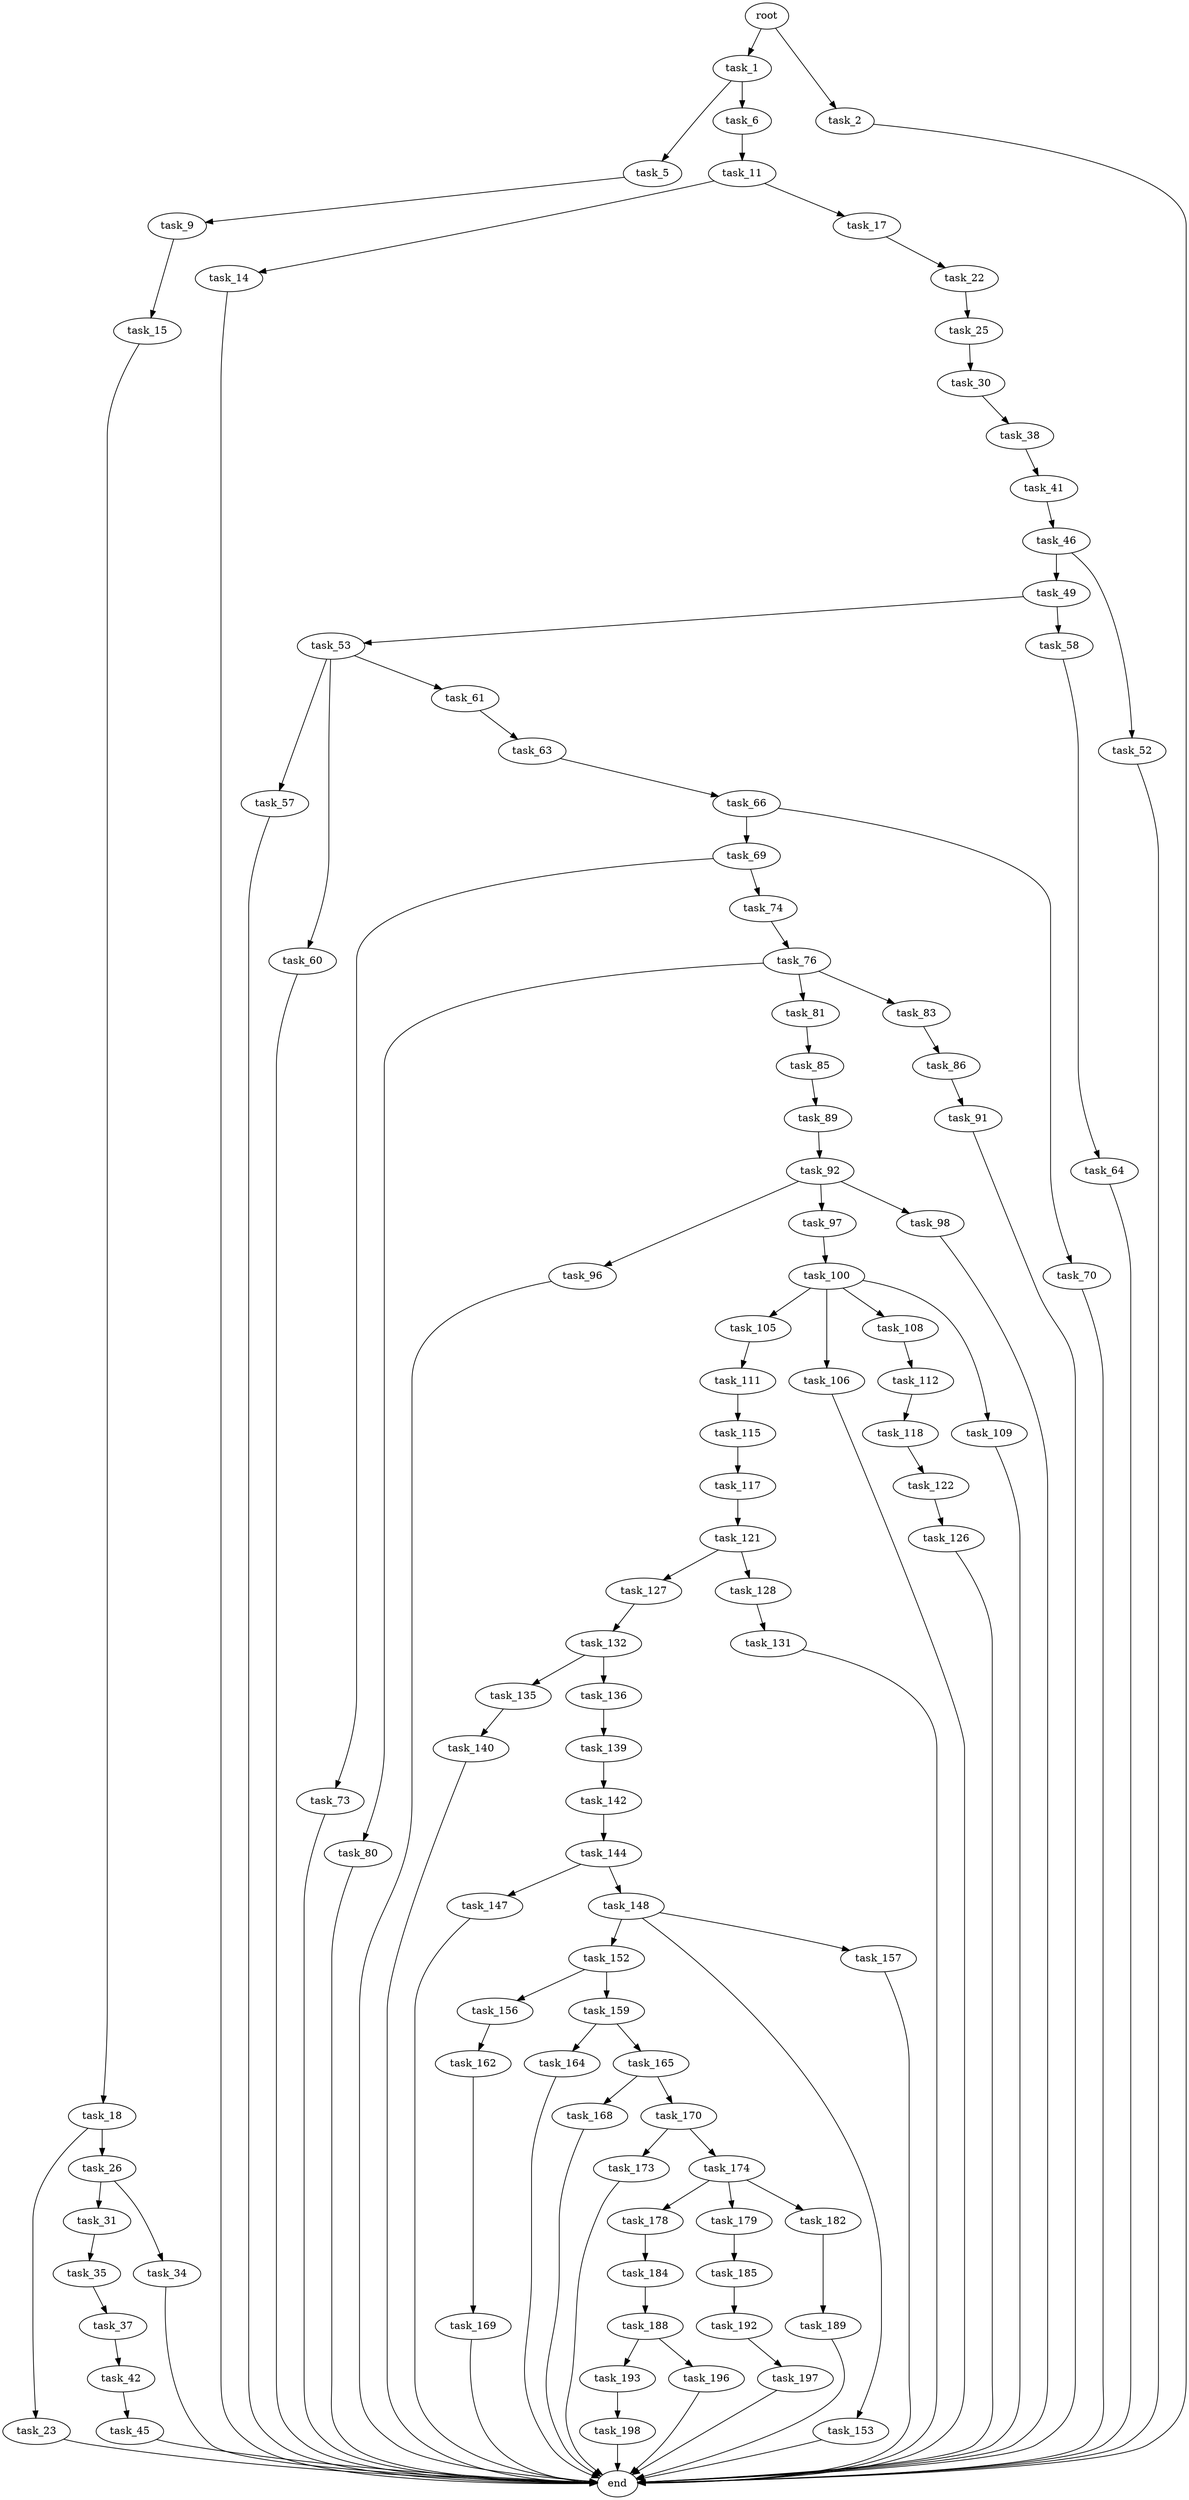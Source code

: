 digraph G {
  root [size="0.000000"];
  task_1 [size="1490562040.000000"];
  task_2 [size="11367010779.000000"];
  task_5 [size="1016206113.000000"];
  task_6 [size="26213239178.000000"];
  task_9 [size="1208850942.000000"];
  task_11 [size="6750866997.000000"];
  task_14 [size="4278421205.000000"];
  task_15 [size="10987868189.000000"];
  task_17 [size="10895120408.000000"];
  task_18 [size="6873677378.000000"];
  task_22 [size="692123491799.000000"];
  task_23 [size="239196590792.000000"];
  task_25 [size="35244047381.000000"];
  task_26 [size="13077869469.000000"];
  task_30 [size="28991029248.000000"];
  task_31 [size="142823482006.000000"];
  task_34 [size="199932944432.000000"];
  task_35 [size="68719476736.000000"];
  task_37 [size="8589934592.000000"];
  task_38 [size="272588456220.000000"];
  task_41 [size="549755813888.000000"];
  task_42 [size="368293445632.000000"];
  task_45 [size="163667451226.000000"];
  task_46 [size="9688231085.000000"];
  task_49 [size="553840102.000000"];
  task_52 [size="163753610115.000000"];
  task_53 [size="7472183566.000000"];
  task_57 [size="28991029248.000000"];
  task_58 [size="296570117953.000000"];
  task_60 [size="33107652686.000000"];
  task_61 [size="549755813888.000000"];
  task_63 [size="368293445632.000000"];
  task_64 [size="28991029248.000000"];
  task_66 [size="38700837670.000000"];
  task_69 [size="28991029248.000000"];
  task_70 [size="231928233984.000000"];
  task_73 [size="1331415092.000000"];
  task_74 [size="591466822519.000000"];
  task_76 [size="134217728000.000000"];
  task_80 [size="1936158660.000000"];
  task_81 [size="28991029248.000000"];
  task_83 [size="9374368450.000000"];
  task_85 [size="246958072593.000000"];
  task_86 [size="8310465080.000000"];
  task_89 [size="394156972008.000000"];
  task_91 [size="134217728000.000000"];
  task_92 [size="7954765339.000000"];
  task_96 [size="28991029248.000000"];
  task_97 [size="28991029248.000000"];
  task_98 [size="235532061927.000000"];
  task_100 [size="349452414246.000000"];
  task_105 [size="35151785749.000000"];
  task_106 [size="24100514045.000000"];
  task_108 [size="14581177583.000000"];
  task_109 [size="52861666422.000000"];
  task_111 [size="5627406135.000000"];
  task_112 [size="2149721235.000000"];
  task_115 [size="36769890819.000000"];
  task_117 [size="11957585042.000000"];
  task_118 [size="8589934592.000000"];
  task_121 [size="2367248225.000000"];
  task_122 [size="421582427558.000000"];
  task_126 [size="41490129268.000000"];
  task_127 [size="6926581591.000000"];
  task_128 [size="273512945239.000000"];
  task_131 [size="68719476736.000000"];
  task_132 [size="1073741824000.000000"];
  task_135 [size="231544451549.000000"];
  task_136 [size="25487896802.000000"];
  task_139 [size="19601294884.000000"];
  task_140 [size="572966460945.000000"];
  task_142 [size="498653683.000000"];
  task_144 [size="7290041994.000000"];
  task_147 [size="620504767029.000000"];
  task_148 [size="17888058503.000000"];
  task_152 [size="593574410818.000000"];
  task_153 [size="254935052912.000000"];
  task_156 [size="28991029248.000000"];
  task_157 [size="134217728000.000000"];
  task_159 [size="3211379986.000000"];
  task_162 [size="45183284280.000000"];
  task_164 [size="134217728000.000000"];
  task_165 [size="254267048825.000000"];
  task_168 [size="281185437.000000"];
  task_169 [size="231928233984.000000"];
  task_170 [size="18657029050.000000"];
  task_173 [size="12290596224.000000"];
  task_174 [size="96461575128.000000"];
  task_178 [size="1073741824000.000000"];
  task_179 [size="540357053754.000000"];
  task_182 [size="1367052906937.000000"];
  task_184 [size="28991029248.000000"];
  task_185 [size="314915011050.000000"];
  task_188 [size="17196126545.000000"];
  task_189 [size="52480099024.000000"];
  task_192 [size="134217728000.000000"];
  task_193 [size="175674269158.000000"];
  task_196 [size="28527848487.000000"];
  task_197 [size="332802046801.000000"];
  task_198 [size="60767903067.000000"];
  end [size="0.000000"];

  root -> task_1 [size="1.000000"];
  root -> task_2 [size="1.000000"];
  task_1 -> task_5 [size="33554432.000000"];
  task_1 -> task_6 [size="33554432.000000"];
  task_2 -> end [size="1.000000"];
  task_5 -> task_9 [size="33554432.000000"];
  task_6 -> task_11 [size="33554432.000000"];
  task_9 -> task_15 [size="33554432.000000"];
  task_11 -> task_14 [size="536870912.000000"];
  task_11 -> task_17 [size="536870912.000000"];
  task_14 -> end [size="1.000000"];
  task_15 -> task_18 [size="679477248.000000"];
  task_17 -> task_22 [size="209715200.000000"];
  task_18 -> task_23 [size="209715200.000000"];
  task_18 -> task_26 [size="209715200.000000"];
  task_22 -> task_25 [size="679477248.000000"];
  task_23 -> end [size="1.000000"];
  task_25 -> task_30 [size="838860800.000000"];
  task_26 -> task_31 [size="301989888.000000"];
  task_26 -> task_34 [size="301989888.000000"];
  task_30 -> task_38 [size="75497472.000000"];
  task_31 -> task_35 [size="536870912.000000"];
  task_34 -> end [size="1.000000"];
  task_35 -> task_37 [size="134217728.000000"];
  task_37 -> task_42 [size="33554432.000000"];
  task_38 -> task_41 [size="209715200.000000"];
  task_41 -> task_46 [size="536870912.000000"];
  task_42 -> task_45 [size="411041792.000000"];
  task_45 -> end [size="1.000000"];
  task_46 -> task_49 [size="209715200.000000"];
  task_46 -> task_52 [size="209715200.000000"];
  task_49 -> task_53 [size="33554432.000000"];
  task_49 -> task_58 [size="33554432.000000"];
  task_52 -> end [size="1.000000"];
  task_53 -> task_57 [size="134217728.000000"];
  task_53 -> task_60 [size="134217728.000000"];
  task_53 -> task_61 [size="134217728.000000"];
  task_57 -> end [size="1.000000"];
  task_58 -> task_64 [size="209715200.000000"];
  task_60 -> end [size="1.000000"];
  task_61 -> task_63 [size="536870912.000000"];
  task_63 -> task_66 [size="411041792.000000"];
  task_64 -> end [size="1.000000"];
  task_66 -> task_69 [size="134217728.000000"];
  task_66 -> task_70 [size="134217728.000000"];
  task_69 -> task_73 [size="75497472.000000"];
  task_69 -> task_74 [size="75497472.000000"];
  task_70 -> end [size="1.000000"];
  task_73 -> end [size="1.000000"];
  task_74 -> task_76 [size="411041792.000000"];
  task_76 -> task_80 [size="209715200.000000"];
  task_76 -> task_81 [size="209715200.000000"];
  task_76 -> task_83 [size="209715200.000000"];
  task_80 -> end [size="1.000000"];
  task_81 -> task_85 [size="75497472.000000"];
  task_83 -> task_86 [size="411041792.000000"];
  task_85 -> task_89 [size="209715200.000000"];
  task_86 -> task_91 [size="411041792.000000"];
  task_89 -> task_92 [size="536870912.000000"];
  task_91 -> end [size="1.000000"];
  task_92 -> task_96 [size="134217728.000000"];
  task_92 -> task_97 [size="134217728.000000"];
  task_92 -> task_98 [size="134217728.000000"];
  task_96 -> end [size="1.000000"];
  task_97 -> task_100 [size="75497472.000000"];
  task_98 -> end [size="1.000000"];
  task_100 -> task_105 [size="536870912.000000"];
  task_100 -> task_106 [size="536870912.000000"];
  task_100 -> task_108 [size="536870912.000000"];
  task_100 -> task_109 [size="536870912.000000"];
  task_105 -> task_111 [size="75497472.000000"];
  task_106 -> end [size="1.000000"];
  task_108 -> task_112 [size="536870912.000000"];
  task_109 -> end [size="1.000000"];
  task_111 -> task_115 [size="411041792.000000"];
  task_112 -> task_118 [size="75497472.000000"];
  task_115 -> task_117 [size="838860800.000000"];
  task_117 -> task_121 [size="301989888.000000"];
  task_118 -> task_122 [size="33554432.000000"];
  task_121 -> task_127 [size="75497472.000000"];
  task_121 -> task_128 [size="75497472.000000"];
  task_122 -> task_126 [size="411041792.000000"];
  task_126 -> end [size="1.000000"];
  task_127 -> task_132 [size="301989888.000000"];
  task_128 -> task_131 [size="536870912.000000"];
  task_131 -> end [size="1.000000"];
  task_132 -> task_135 [size="838860800.000000"];
  task_132 -> task_136 [size="838860800.000000"];
  task_135 -> task_140 [size="536870912.000000"];
  task_136 -> task_139 [size="33554432.000000"];
  task_139 -> task_142 [size="411041792.000000"];
  task_140 -> end [size="1.000000"];
  task_142 -> task_144 [size="33554432.000000"];
  task_144 -> task_147 [size="33554432.000000"];
  task_144 -> task_148 [size="33554432.000000"];
  task_147 -> end [size="1.000000"];
  task_148 -> task_152 [size="75497472.000000"];
  task_148 -> task_153 [size="75497472.000000"];
  task_148 -> task_157 [size="75497472.000000"];
  task_152 -> task_156 [size="536870912.000000"];
  task_152 -> task_159 [size="536870912.000000"];
  task_153 -> end [size="1.000000"];
  task_156 -> task_162 [size="75497472.000000"];
  task_157 -> end [size="1.000000"];
  task_159 -> task_164 [size="75497472.000000"];
  task_159 -> task_165 [size="75497472.000000"];
  task_162 -> task_169 [size="838860800.000000"];
  task_164 -> end [size="1.000000"];
  task_165 -> task_168 [size="838860800.000000"];
  task_165 -> task_170 [size="838860800.000000"];
  task_168 -> end [size="1.000000"];
  task_169 -> end [size="1.000000"];
  task_170 -> task_173 [size="301989888.000000"];
  task_170 -> task_174 [size="301989888.000000"];
  task_173 -> end [size="1.000000"];
  task_174 -> task_178 [size="134217728.000000"];
  task_174 -> task_179 [size="134217728.000000"];
  task_174 -> task_182 [size="134217728.000000"];
  task_178 -> task_184 [size="838860800.000000"];
  task_179 -> task_185 [size="838860800.000000"];
  task_182 -> task_189 [size="838860800.000000"];
  task_184 -> task_188 [size="75497472.000000"];
  task_185 -> task_192 [size="536870912.000000"];
  task_188 -> task_193 [size="536870912.000000"];
  task_188 -> task_196 [size="536870912.000000"];
  task_189 -> end [size="1.000000"];
  task_192 -> task_197 [size="209715200.000000"];
  task_193 -> task_198 [size="301989888.000000"];
  task_196 -> end [size="1.000000"];
  task_197 -> end [size="1.000000"];
  task_198 -> end [size="1.000000"];
}
